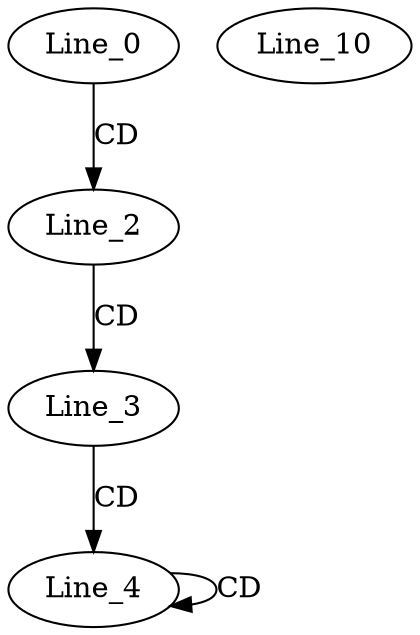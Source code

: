 digraph G {
  Line_0;
  Line_2;
  Line_3;
  Line_4;
  Line_4;
  Line_10;
  Line_0 -> Line_2 [ label="CD" ];
  Line_2 -> Line_3 [ label="CD" ];
  Line_3 -> Line_4 [ label="CD" ];
  Line_4 -> Line_4 [ label="CD" ];
}
